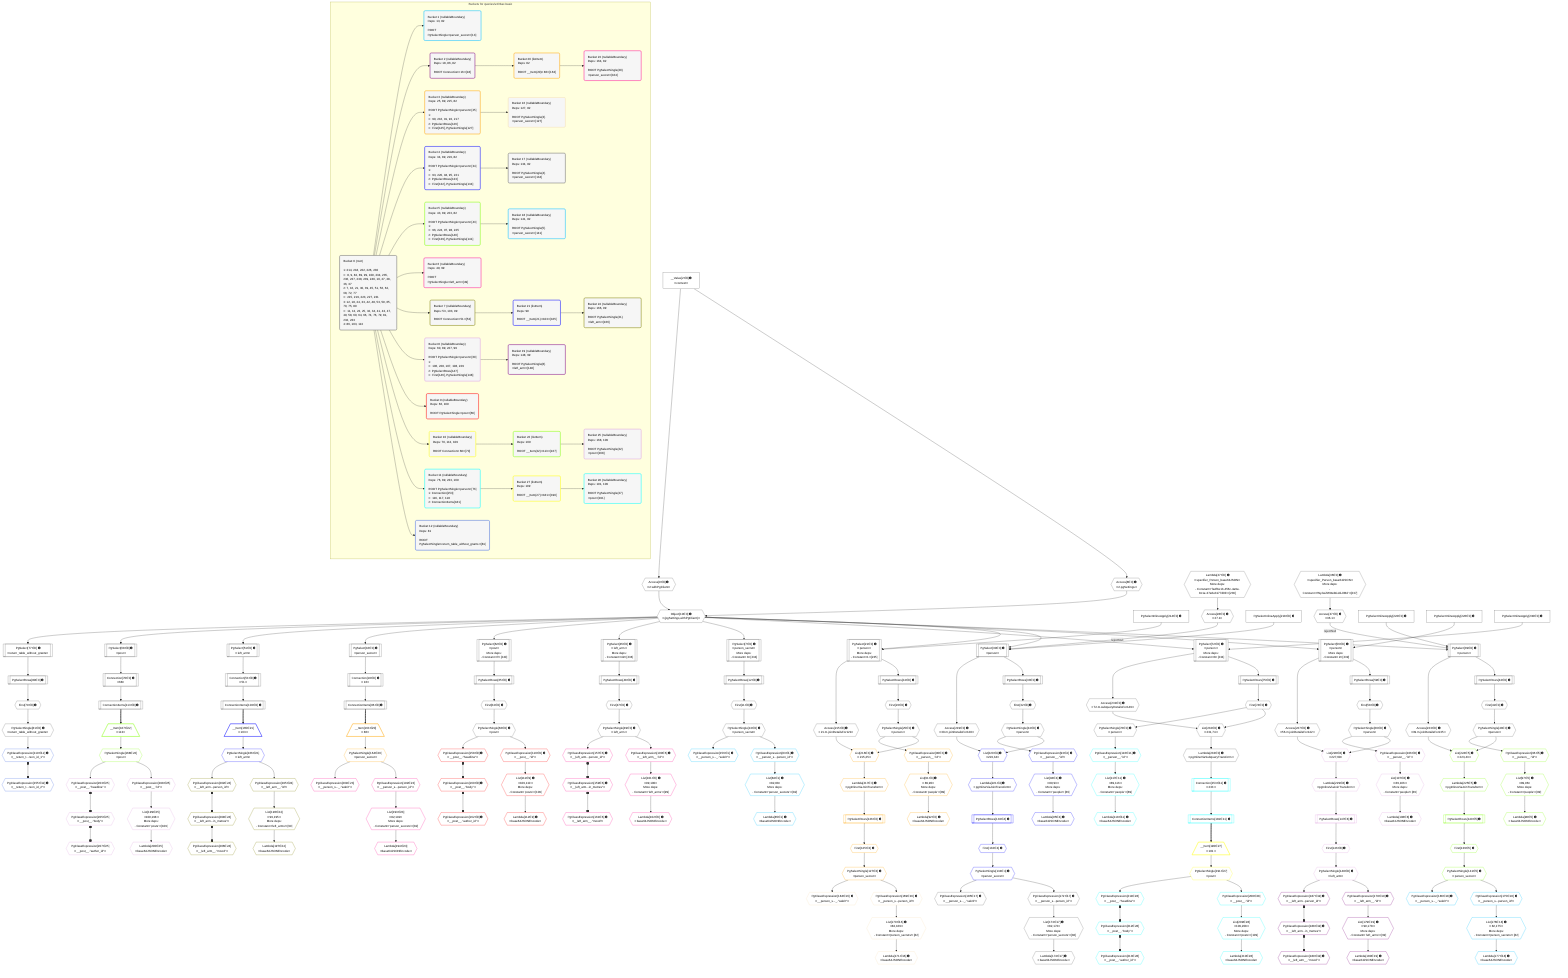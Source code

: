 %%{init: {'themeVariables': { 'fontSize': '12px'}}}%%
graph TD
    classDef path fill:#eee,stroke:#000,color:#000
    classDef plan fill:#fff,stroke-width:1px,color:#000
    classDef itemplan fill:#fff,stroke-width:2px,color:#000
    classDef unbatchedplan fill:#dff,stroke-width:1px,color:#000
    classDef sideeffectplan fill:#fcc,stroke-width:2px,color:#000
    classDef bucket fill:#f6f6f6,color:#000,stroke-width:2px,text-align:left

    subgraph "Buckets for queries/v4/rbac.basic"
    Bucket0("Bucket 0 (root)<br /><br />1: 214, 218, 222, 226, 230<br />ᐳ: 8, 9, 82, 89, 99, 109, 234, 235, 236, 237, 238, 239, 240, 10, 27, 28, 36, 37<br />2: 7, 16, 21, 30, 39, 45, 51, 56, 62, 68, 72, 77<br />ᐳ: 215, 219, 223, 227, 231<br />3: 12, 18, 24, 33, 42, 48, 53, 59, 65, 70, 75, 80<br />ᐳ: 11, 13, 23, 25, 32, 34, 41, 43, 47, 49, 58, 60, 64, 66, 74, 76, 79, 81, 232, 233<br />4: 86, 103, 113"):::bucket
    Bucket1("Bucket 1 (nullableBoundary)<br />Deps: 13, 82<br /><br />ROOT PgSelectSingleᐸperson_secretᐳ[13]"):::bucket
    Bucket2("Bucket 2 (nullableBoundary)<br />Deps: 18, 86, 82<br /><br />ROOT Connectionᐸ16ᐳ[18]"):::bucket
    Bucket3("Bucket 3 (nullableBoundary)<br />Deps: 25, 89, 215, 82<br /><br />ROOT PgSelectSingleᐸpersonᐳ[25]<br />1: <br />ᐳ: 90, 216, 91, 92, 217<br />2: PgSelectRows[126]<br />ᐳ: First[125], PgSelectSingle[127]"):::bucket
    Bucket4("Bucket 4 (nullableBoundary)<br />Deps: 34, 89, 219, 82<br /><br />ROOT PgSelectSingleᐸpersonᐳ[34]<br />1: <br />ᐳ: 93, 220, 94, 95, 221<br />2: PgSelectRows[133]<br />ᐳ: First[132], PgSelectSingle[134]"):::bucket
    Bucket5("Bucket 5 (nullableBoundary)<br />Deps: 43, 89, 223, 82<br /><br />ROOT PgSelectSingleᐸpersonᐳ[43]<br />1: <br />ᐳ: 96, 224, 97, 98, 225<br />2: PgSelectRows[140]<br />ᐳ: First[139], PgSelectSingle[141]"):::bucket
    Bucket6("Bucket 6 (nullableBoundary)<br />Deps: 49, 99<br /><br />ROOT PgSelectSingleᐸleft_armᐳ[49]"):::bucket
    Bucket7("Bucket 7 (nullableBoundary)<br />Deps: 53, 103, 99<br /><br />ROOT Connectionᐸ51ᐳ[53]"):::bucket
    Bucket8("Bucket 8 (nullableBoundary)<br />Deps: 60, 89, 227, 99<br /><br />ROOT PgSelectSingleᐸpersonᐳ[60]<br />1: <br />ᐳ: 106, 228, 107, 108, 229<br />2: PgSelectRows[147]<br />ᐳ: First[146], PgSelectSingle[148]"):::bucket
    Bucket9("Bucket 9 (nullableBoundary)<br />Deps: 66, 109<br /><br />ROOT PgSelectSingleᐸpostᐳ[66]"):::bucket
    Bucket10("Bucket 10 (nullableBoundary)<br />Deps: 70, 113, 109<br /><br />ROOT Connectionᐸ68ᐳ[70]"):::bucket
    Bucket11("Bucket 11 (nullableBoundary)<br />Deps: 76, 89, 233, 109<br /><br />ROOT PgSelectSingleᐸpersonᐳ[76]<br />1: Connection[153]<br />ᐳ: 116, 117, 118<br />2: ConnectionItems[181]"):::bucket
    Bucket12("Bucket 12 (nullableBoundary)<br />Deps: 81<br /><br />ROOT PgSelectSingleᐸreturn_table_without_grantsᐳ[81]"):::bucket
    Bucket16("Bucket 16 (nullableBoundary)<br />Deps: 127, 82<br /><br />ROOT PgSelectSingle{3}ᐸperson_secretᐳ[127]"):::bucket
    Bucket17("Bucket 17 (nullableBoundary)<br />Deps: 134, 82<br /><br />ROOT PgSelectSingle{4}ᐸperson_secretᐳ[134]"):::bucket
    Bucket18("Bucket 18 (nullableBoundary)<br />Deps: 141, 82<br /><br />ROOT PgSelectSingle{5}ᐸperson_secretᐳ[141]"):::bucket
    Bucket19("Bucket 19 (nullableBoundary)<br />Deps: 148, 99<br /><br />ROOT PgSelectSingle{8}ᐸleft_armᐳ[148]"):::bucket
    Bucket20("Bucket 20 (listItem)<br />Deps: 82<br /><br />ROOT __Item{20}ᐸ86ᐳ[163]"):::bucket
    Bucket21("Bucket 21 (listItem)<br />Deps: 99<br /><br />ROOT __Item{21}ᐸ103ᐳ[165]"):::bucket
    Bucket22("Bucket 22 (listItem)<br />Deps: 109<br /><br />ROOT __Item{22}ᐸ113ᐳ[167]"):::bucket
    Bucket23("Bucket 23 (nullableBoundary)<br />Deps: 164, 82<br /><br />ROOT PgSelectSingle{20}ᐸperson_secretᐳ[164]"):::bucket
    Bucket24("Bucket 24 (nullableBoundary)<br />Deps: 166, 99<br /><br />ROOT PgSelectSingle{21}ᐸleft_armᐳ[166]"):::bucket
    Bucket25("Bucket 25 (nullableBoundary)<br />Deps: 168, 109<br /><br />ROOT PgSelectSingle{22}ᐸpostᐳ[168]"):::bucket
    Bucket27("Bucket 27 (listItem)<br />Deps: 109<br /><br />ROOT __Item{27}ᐸ181ᐳ[190]"):::bucket
    Bucket28("Bucket 28 (nullableBoundary)<br />Deps: 191, 109<br /><br />ROOT PgSelectSingle{27}ᐸpostᐳ[191]"):::bucket
    end
    Bucket0 --> Bucket1 & Bucket2 & Bucket3 & Bucket4 & Bucket5 & Bucket6 & Bucket7 & Bucket8 & Bucket9 & Bucket10 & Bucket11 & Bucket12
    Bucket2 --> Bucket20
    Bucket3 --> Bucket16
    Bucket4 --> Bucket17
    Bucket5 --> Bucket18
    Bucket7 --> Bucket21
    Bucket8 --> Bucket19
    Bucket10 --> Bucket22
    Bucket11 --> Bucket27
    Bucket20 --> Bucket23
    Bucket21 --> Bucket24
    Bucket22 --> Bucket25
    Bucket27 --> Bucket28

    %% plan dependencies
    PgSelect21[["PgSelect[21∈0] ➊<br />ᐸpersonᐳ<br />More deps:<br />- Constantᐸ1ᐳ[235]"]]:::plan
    Object10{{"Object[10∈0] ➊<br />ᐸ{pgSettings,withPgClient}ᐳ"}}:::plan
    PgSelectInlineApply214["PgSelectInlineApply[214∈0] ➊"]:::plan
    Object10 & PgSelectInlineApply214 --> PgSelect21
    PgSelect30[["PgSelect[30∈0] ➊<br />ᐸpersonᐳ"]]:::plan
    Access28{{"Access[28∈0] ➊<br />ᐸ27.1ᐳ"}}:::plan
    PgSelectInlineApply218["PgSelectInlineApply[218∈0] ➊"]:::plan
    Access28 -->|rejectNull| PgSelect30
    Object10 & PgSelectInlineApply218 --> PgSelect30
    PgSelect39[["PgSelect[39∈0] ➊<br />ᐸpersonᐳ"]]:::plan
    Access37{{"Access[37∈0] ➊<br />ᐸ36.1ᐳ"}}:::plan
    PgSelectInlineApply222["PgSelectInlineApply[222∈0] ➊"]:::plan
    Access37 -->|rejectNull| PgSelect39
    Object10 & PgSelectInlineApply222 --> PgSelect39
    PgSelect56[["PgSelect[56∈0] ➊<br />ᐸpersonᐳ<br />More deps:<br />- Constantᐸ2ᐳ[239]"]]:::plan
    PgSelectInlineApply226["PgSelectInlineApply[226∈0] ➊"]:::plan
    Object10 & PgSelectInlineApply226 --> PgSelect56
    PgSelect72[["PgSelect[72∈0] ➊<br />ᐸpersonᐳ<br />More deps:<br />- Constantᐸ3ᐳ[234]"]]:::plan
    PgSelectInlineApply230["PgSelectInlineApply[230∈0] ➊"]:::plan
    Object10 & PgSelectInlineApply230 --> PgSelect72
    PgSelect7[["PgSelect[7∈0] ➊<br />ᐸperson_secretᐳ<br />More deps:<br />- Constantᐸ3ᐳ[234]"]]:::plan
    Object10 --> PgSelect7
    Access8{{"Access[8∈0] ➊<br />ᐸ2.pgSettingsᐳ"}}:::plan
    Access9{{"Access[9∈0] ➊<br />ᐸ2.withPgClientᐳ"}}:::plan
    Access8 & Access9 --> Object10
    PgSelect45[["PgSelect[45∈0] ➊<br />ᐸleft_armᐳ<br />More deps:<br />- Constantᐸ42ᐳ[238]"]]:::plan
    Object10 --> PgSelect45
    PgSelect62[["PgSelect[62∈0] ➊<br />ᐸpostᐳ<br />More deps:<br />- Constantᐸ7ᐳ[240]"]]:::plan
    Object10 --> PgSelect62
    List232{{"List[232∈0] ➊<br />ᐸ231,74ᐳ"}}:::plan
    Access231{{"Access[231∈0] ➊<br />ᐸ72.m.subqueryDetailsFor149ᐳ"}}:::plan
    First74{{"First[74∈0] ➊"}}:::plan
    Access231 & First74 --> List232
    __Value2["__Value[2∈0] ➊<br />ᐸcontextᐳ"]:::plan
    __Value2 --> Access8
    __Value2 --> Access9
    First11{{"First[11∈0] ➊"}}:::plan
    PgSelectRows12[["PgSelectRows[12∈0] ➊"]]:::plan
    PgSelectRows12 --> First11
    PgSelect7 --> PgSelectRows12
    PgSelectSingle13{{"PgSelectSingle[13∈0] ➊<br />ᐸperson_secretᐳ"}}:::plan
    First11 --> PgSelectSingle13
    PgSelect16[["PgSelect[16∈0] ➊<br />ᐸperson_secretᐳ"]]:::plan
    Object10 --> PgSelect16
    Connection18[["Connection[18∈0] ➊<br />ᐸ16ᐳ"]]:::plan
    PgSelect16 --> Connection18
    First23{{"First[23∈0] ➊"}}:::plan
    PgSelectRows24[["PgSelectRows[24∈0] ➊"]]:::plan
    PgSelectRows24 --> First23
    PgSelect21 --> PgSelectRows24
    PgSelectSingle25{{"PgSelectSingle[25∈0] ➊<br />ᐸpersonᐳ"}}:::plan
    First23 --> PgSelectSingle25
    Lambda27{{"Lambda[27∈0] ➊<br />ᐸspecifier_Person_base64JSONᐳ<br />More deps:<br />- Constantᐸ'fa4f3e13-456c-4a9e-8c1e-37a6e3177d0b'ᐳ[236]"}}:::plan
    Lambda27 --> Access28
    First32{{"First[32∈0] ➊"}}:::plan
    PgSelectRows33[["PgSelectRows[33∈0] ➊"]]:::plan
    PgSelectRows33 --> First32
    PgSelect30 --> PgSelectRows33
    PgSelectSingle34{{"PgSelectSingle[34∈0] ➊<br />ᐸpersonᐳ"}}:::plan
    First32 --> PgSelectSingle34
    Lambda36{{"Lambda[36∈0] ➊<br />ᐸspecifier_Person_base64JSONᐳ<br />More deps:<br />- Constantᐸ'WyJwZW9wbGUiLDBd'ᐳ[237]"}}:::plan
    Lambda36 --> Access37
    First41{{"First[41∈0] ➊"}}:::plan
    PgSelectRows42[["PgSelectRows[42∈0] ➊"]]:::plan
    PgSelectRows42 --> First41
    PgSelect39 --> PgSelectRows42
    PgSelectSingle43{{"PgSelectSingle[43∈0] ➊<br />ᐸpersonᐳ"}}:::plan
    First41 --> PgSelectSingle43
    First47{{"First[47∈0] ➊"}}:::plan
    PgSelectRows48[["PgSelectRows[48∈0] ➊"]]:::plan
    PgSelectRows48 --> First47
    PgSelect45 --> PgSelectRows48
    PgSelectSingle49{{"PgSelectSingle[49∈0] ➊<br />ᐸleft_armᐳ"}}:::plan
    First47 --> PgSelectSingle49
    PgSelect51[["PgSelect[51∈0] ➊<br />ᐸleft_armᐳ"]]:::plan
    Object10 --> PgSelect51
    Connection53[["Connection[53∈0] ➊<br />ᐸ51ᐳ"]]:::plan
    PgSelect51 --> Connection53
    First58{{"First[58∈0] ➊"}}:::plan
    PgSelectRows59[["PgSelectRows[59∈0] ➊"]]:::plan
    PgSelectRows59 --> First58
    PgSelect56 --> PgSelectRows59
    PgSelectSingle60{{"PgSelectSingle[60∈0] ➊<br />ᐸpersonᐳ"}}:::plan
    First58 --> PgSelectSingle60
    First64{{"First[64∈0] ➊"}}:::plan
    PgSelectRows65[["PgSelectRows[65∈0] ➊"]]:::plan
    PgSelectRows65 --> First64
    PgSelect62 --> PgSelectRows65
    PgSelectSingle66{{"PgSelectSingle[66∈0] ➊<br />ᐸpostᐳ"}}:::plan
    First64 --> PgSelectSingle66
    PgSelect68[["PgSelect[68∈0] ➊<br />ᐸpostᐳ"]]:::plan
    Object10 --> PgSelect68
    Connection70[["Connection[70∈0] ➊<br />ᐸ68ᐳ"]]:::plan
    PgSelect68 --> Connection70
    PgSelectRows75[["PgSelectRows[75∈0] ➊"]]:::plan
    PgSelectRows75 --> First74
    PgSelect72 --> PgSelectRows75
    PgSelectSingle76{{"PgSelectSingle[76∈0] ➊<br />ᐸpersonᐳ"}}:::plan
    First74 --> PgSelectSingle76
    PgSelect77[["PgSelect[77∈0] ➊<br />ᐸreturn_table_without_grantsᐳ"]]:::plan
    Object10 --> PgSelect77
    First79{{"First[79∈0] ➊"}}:::plan
    PgSelectRows80[["PgSelectRows[80∈0] ➊"]]:::plan
    PgSelectRows80 --> First79
    PgSelect77 --> PgSelectRows80
    PgSelectSingle81{{"PgSelectSingle[81∈0] ➊<br />ᐸreturn_table_without_grantsᐳ"}}:::plan
    First79 --> PgSelectSingle81
    ConnectionItems86[["ConnectionItems[86∈0] ➊"]]:::plan
    Connection18 --> ConnectionItems86
    ConnectionItems103[["ConnectionItems[103∈0] ➊"]]:::plan
    Connection53 --> ConnectionItems103
    ConnectionItems113[["ConnectionItems[113∈0] ➊"]]:::plan
    Connection70 --> ConnectionItems113
    Access215{{"Access[215∈0] ➊<br />ᐸ21.m.joinDetailsFor121ᐳ"}}:::plan
    PgSelect21 --> Access215
    Access219{{"Access[219∈0] ➊<br />ᐸ30.m.joinDetailsFor128ᐳ"}}:::plan
    PgSelect30 --> Access219
    Access223{{"Access[223∈0] ➊<br />ᐸ39.m.joinDetailsFor135ᐳ"}}:::plan
    PgSelect39 --> Access223
    Access227{{"Access[227∈0] ➊<br />ᐸ56.m.joinDetailsFor142ᐳ"}}:::plan
    PgSelect56 --> Access227
    PgSelect72 --> Access231
    Lambda233{{"Lambda[233∈0] ➊<br />ᐸpgInlineViaSubqueryTransformᐳ"}}:::plan
    List232 --> Lambda233
    List84{{"List[84∈1] ➊<br />ᐸ82,83ᐳ<br />More deps:<br />- Constantᐸ'person_secrets'ᐳ[82]"}}:::plan
    PgClassExpression83{{"PgClassExpression[83∈1] ➊<br />ᐸ__person_s...person_id”ᐳ"}}:::plan
    PgClassExpression83 --> List84
    PgSelectSingle13 --> PgClassExpression83
    Lambda85{{"Lambda[85∈1] ➊<br />ᐸbase64JSONEncodeᐳ"}}:::plan
    List84 --> Lambda85
    PgClassExpression156{{"PgClassExpression[156∈1] ➊<br />ᐸ__person_s..._.”sekrit”ᐳ"}}:::plan
    PgSelectSingle13 --> PgClassExpression156
    List91{{"List[91∈3] ➊<br />ᐸ89,90ᐳ<br />More deps:<br />- Constantᐸ'people'ᐳ[89]"}}:::plan
    PgClassExpression90{{"PgClassExpression[90∈3] ➊<br />ᐸ__person__.”id”ᐳ"}}:::plan
    PgClassExpression90 --> List91
    List216{{"List[216∈3] ➊<br />ᐸ215,25ᐳ"}}:::plan
    Access215 & PgSelectSingle25 --> List216
    PgSelectSingle25 --> PgClassExpression90
    Lambda92{{"Lambda[92∈3] ➊<br />ᐸbase64JSONEncodeᐳ"}}:::plan
    List91 --> Lambda92
    First125{{"First[125∈3] ➊"}}:::plan
    PgSelectRows126[["PgSelectRows[126∈3] ➊"]]:::plan
    PgSelectRows126 --> First125
    Lambda217{{"Lambda[217∈3] ➊<br />ᐸpgInlineViaJoinTransformᐳ"}}:::plan
    Lambda217 --> PgSelectRows126
    PgSelectSingle127{{"PgSelectSingle[127∈3] ➊<br />ᐸperson_secretᐳ"}}:::plan
    First125 --> PgSelectSingle127
    List216 --> Lambda217
    List94{{"List[94∈4] ➊<br />ᐸ89,93ᐳ<br />More deps:<br />- Constantᐸ'people'ᐳ[89]"}}:::plan
    PgClassExpression93{{"PgClassExpression[93∈4] ➊<br />ᐸ__person__.”id”ᐳ"}}:::plan
    PgClassExpression93 --> List94
    List220{{"List[220∈4] ➊<br />ᐸ219,34ᐳ"}}:::plan
    Access219 & PgSelectSingle34 --> List220
    PgSelectSingle34 --> PgClassExpression93
    Lambda95{{"Lambda[95∈4] ➊<br />ᐸbase64JSONEncodeᐳ"}}:::plan
    List94 --> Lambda95
    First132{{"First[132∈4] ➊"}}:::plan
    PgSelectRows133[["PgSelectRows[133∈4] ➊"]]:::plan
    PgSelectRows133 --> First132
    Lambda221{{"Lambda[221∈4] ➊<br />ᐸpgInlineViaJoinTransformᐳ"}}:::plan
    Lambda221 --> PgSelectRows133
    PgSelectSingle134{{"PgSelectSingle[134∈4] ➊<br />ᐸperson_secretᐳ"}}:::plan
    First132 --> PgSelectSingle134
    List220 --> Lambda221
    List97{{"List[97∈5] ➊<br />ᐸ89,96ᐳ<br />More deps:<br />- Constantᐸ'people'ᐳ[89]"}}:::plan
    PgClassExpression96{{"PgClassExpression[96∈5] ➊<br />ᐸ__person__.”id”ᐳ"}}:::plan
    PgClassExpression96 --> List97
    List224{{"List[224∈5] ➊<br />ᐸ223,43ᐳ"}}:::plan
    Access223 & PgSelectSingle43 --> List224
    PgSelectSingle43 --> PgClassExpression96
    Lambda98{{"Lambda[98∈5] ➊<br />ᐸbase64JSONEncodeᐳ"}}:::plan
    List97 --> Lambda98
    First139{{"First[139∈5] ➊"}}:::plan
    PgSelectRows140[["PgSelectRows[140∈5] ➊"]]:::plan
    PgSelectRows140 --> First139
    Lambda225{{"Lambda[225∈5] ➊<br />ᐸpgInlineViaJoinTransformᐳ"}}:::plan
    Lambda225 --> PgSelectRows140
    PgSelectSingle141{{"PgSelectSingle[141∈5] ➊<br />ᐸperson_secretᐳ"}}:::plan
    First139 --> PgSelectSingle141
    List224 --> Lambda225
    List101{{"List[101∈6] ➊<br />ᐸ99,100ᐳ<br />More deps:<br />- Constantᐸ'left_arms'ᐳ[99]"}}:::plan
    PgClassExpression100{{"PgClassExpression[100∈6] ➊<br />ᐸ__left_arm__.”id”ᐳ"}}:::plan
    PgClassExpression100 --> List101
    PgSelectSingle49 --> PgClassExpression100
    Lambda102{{"Lambda[102∈6] ➊<br />ᐸbase64JSONEncodeᐳ"}}:::plan
    List101 --> Lambda102
    PgClassExpression157{{"PgClassExpression[157∈6] ➊<br />ᐸ__left_arm...person_id”ᐳ"}}:::plan
    PgSelectSingle49 --> PgClassExpression157
    PgClassExpression159{{"PgClassExpression[159∈6] ➊<br />ᐸ__left_arm...in_metres”ᐳ"}}:::plan
    PgClassExpression157 o--o PgClassExpression159
    PgClassExpression161{{"PgClassExpression[161∈6] ➊<br />ᐸ__left_arm__.”mood”ᐳ"}}:::plan
    PgClassExpression159 o--o PgClassExpression161
    List107{{"List[107∈8] ➊<br />ᐸ89,106ᐳ<br />More deps:<br />- Constantᐸ'people'ᐳ[89]"}}:::plan
    PgClassExpression106{{"PgClassExpression[106∈8] ➊<br />ᐸ__person__.”id”ᐳ"}}:::plan
    PgClassExpression106 --> List107
    List228{{"List[228∈8] ➊<br />ᐸ227,60ᐳ"}}:::plan
    Access227 & PgSelectSingle60 --> List228
    PgSelectSingle60 --> PgClassExpression106
    Lambda108{{"Lambda[108∈8] ➊<br />ᐸbase64JSONEncodeᐳ"}}:::plan
    List107 --> Lambda108
    First146{{"First[146∈8] ➊"}}:::plan
    PgSelectRows147[["PgSelectRows[147∈8] ➊"]]:::plan
    PgSelectRows147 --> First146
    Lambda229{{"Lambda[229∈8] ➊<br />ᐸpgInlineViaJoinTransformᐳ"}}:::plan
    Lambda229 --> PgSelectRows147
    PgSelectSingle148{{"PgSelectSingle[148∈8] ➊<br />ᐸleft_armᐳ"}}:::plan
    First146 --> PgSelectSingle148
    List228 --> Lambda229
    List111{{"List[111∈9] ➊<br />ᐸ109,110ᐳ<br />More deps:<br />- Constantᐸ'posts'ᐳ[109]"}}:::plan
    PgClassExpression110{{"PgClassExpression[110∈9] ➊<br />ᐸ__post__.”id”ᐳ"}}:::plan
    PgClassExpression110 --> List111
    PgSelectSingle66 --> PgClassExpression110
    Lambda112{{"Lambda[112∈9] ➊<br />ᐸbase64JSONEncodeᐳ"}}:::plan
    List111 --> Lambda112
    PgClassExpression158{{"PgClassExpression[158∈9] ➊<br />ᐸ__post__.”headline”ᐳ"}}:::plan
    PgSelectSingle66 --> PgClassExpression158
    PgClassExpression160{{"PgClassExpression[160∈9] ➊<br />ᐸ__post__.”body”ᐳ"}}:::plan
    PgClassExpression158 o--o PgClassExpression160
    PgClassExpression162{{"PgClassExpression[162∈9] ➊<br />ᐸ__post__.”author_id”ᐳ"}}:::plan
    PgClassExpression160 o--o PgClassExpression162
    List117{{"List[117∈11] ➊<br />ᐸ89,116ᐳ<br />More deps:<br />- Constantᐸ'people'ᐳ[89]"}}:::plan
    PgClassExpression116{{"PgClassExpression[116∈11] ➊<br />ᐸ__person__.”id”ᐳ"}}:::plan
    PgClassExpression116 --> List117
    PgSelectSingle76 --> PgClassExpression116
    Lambda118{{"Lambda[118∈11] ➊<br />ᐸbase64JSONEncodeᐳ"}}:::plan
    List117 --> Lambda118
    Connection153[["Connection[153∈11] ➊<br />ᐸ233ᐳ"]]:::plan
    Lambda233 --> Connection153
    ConnectionItems181[["ConnectionItems[181∈11] ➊"]]:::plan
    Connection153 --> ConnectionItems181
    PgClassExpression119{{"PgClassExpression[119∈12] ➊<br />ᐸ__return_t...rson_id_1”ᐳ"}}:::plan
    PgSelectSingle81 --> PgClassExpression119
    PgClassExpression155{{"PgClassExpression[155∈12] ➊<br />ᐸ__return_t...rson_id_2”ᐳ"}}:::plan
    PgClassExpression119 o--o PgClassExpression155
    List170{{"List[170∈16] ➊<br />ᐸ82,169ᐳ<br />More deps:<br />- Constantᐸ'person_secrets'ᐳ[82]"}}:::plan
    PgClassExpression169{{"PgClassExpression[169∈16] ➊<br />ᐸ__person_s...person_id”ᐳ"}}:::plan
    PgClassExpression169 --> List170
    PgSelectSingle127 --> PgClassExpression169
    Lambda171{{"Lambda[171∈16] ➊<br />ᐸbase64JSONEncodeᐳ"}}:::plan
    List170 --> Lambda171
    PgClassExpression184{{"PgClassExpression[184∈16] ➊<br />ᐸ__person_s..._.”sekrit”ᐳ"}}:::plan
    PgSelectSingle127 --> PgClassExpression184
    List173{{"List[173∈17] ➊<br />ᐸ82,172ᐳ<br />More deps:<br />- Constantᐸ'person_secrets'ᐳ[82]"}}:::plan
    PgClassExpression172{{"PgClassExpression[172∈17] ➊<br />ᐸ__person_s...person_id”ᐳ"}}:::plan
    PgClassExpression172 --> List173
    PgSelectSingle134 --> PgClassExpression172
    Lambda174{{"Lambda[174∈17] ➊<br />ᐸbase64JSONEncodeᐳ"}}:::plan
    List173 --> Lambda174
    PgClassExpression185{{"PgClassExpression[185∈17] ➊<br />ᐸ__person_s..._.”sekrit”ᐳ"}}:::plan
    PgSelectSingle134 --> PgClassExpression185
    List176{{"List[176∈18] ➊<br />ᐸ82,175ᐳ<br />More deps:<br />- Constantᐸ'person_secrets'ᐳ[82]"}}:::plan
    PgClassExpression175{{"PgClassExpression[175∈18] ➊<br />ᐸ__person_s...person_id”ᐳ"}}:::plan
    PgClassExpression175 --> List176
    PgSelectSingle141 --> PgClassExpression175
    Lambda177{{"Lambda[177∈18] ➊<br />ᐸbase64JSONEncodeᐳ"}}:::plan
    List176 --> Lambda177
    PgClassExpression186{{"PgClassExpression[186∈18] ➊<br />ᐸ__person_s..._.”sekrit”ᐳ"}}:::plan
    PgSelectSingle141 --> PgClassExpression186
    List179{{"List[179∈19] ➊<br />ᐸ99,178ᐳ<br />More deps:<br />- Constantᐸ'left_arms'ᐳ[99]"}}:::plan
    PgClassExpression178{{"PgClassExpression[178∈19] ➊<br />ᐸ__left_arm__.”id”ᐳ"}}:::plan
    PgClassExpression178 --> List179
    PgSelectSingle148 --> PgClassExpression178
    Lambda180{{"Lambda[180∈19] ➊<br />ᐸbase64JSONEncodeᐳ"}}:::plan
    List179 --> Lambda180
    PgClassExpression187{{"PgClassExpression[187∈19] ➊<br />ᐸ__left_arm...person_id”ᐳ"}}:::plan
    PgSelectSingle148 --> PgClassExpression187
    PgClassExpression188{{"PgClassExpression[188∈19] ➊<br />ᐸ__left_arm...in_metres”ᐳ"}}:::plan
    PgClassExpression187 o--o PgClassExpression188
    PgClassExpression189{{"PgClassExpression[189∈19] ➊<br />ᐸ__left_arm__.”mood”ᐳ"}}:::plan
    PgClassExpression188 o--o PgClassExpression189
    __Item163[/"__Item[163∈20]<br />ᐸ86ᐳ"\]:::itemplan
    ConnectionItems86 ==> __Item163
    PgSelectSingle164{{"PgSelectSingle[164∈20]<br />ᐸperson_secretᐳ"}}:::plan
    __Item163 --> PgSelectSingle164
    __Item165[/"__Item[165∈21]<br />ᐸ103ᐳ"\]:::itemplan
    ConnectionItems103 ==> __Item165
    PgSelectSingle166{{"PgSelectSingle[166∈21]<br />ᐸleft_armᐳ"}}:::plan
    __Item165 --> PgSelectSingle166
    __Item167[/"__Item[167∈22]<br />ᐸ113ᐳ"\]:::itemplan
    ConnectionItems113 ==> __Item167
    PgSelectSingle168{{"PgSelectSingle[168∈22]<br />ᐸpostᐳ"}}:::plan
    __Item167 --> PgSelectSingle168
    List193{{"List[193∈23]<br />ᐸ82,192ᐳ<br />More deps:<br />- Constantᐸ'person_secrets'ᐳ[82]"}}:::plan
    PgClassExpression192{{"PgClassExpression[192∈23]<br />ᐸ__person_s...person_id”ᐳ"}}:::plan
    PgClassExpression192 --> List193
    PgSelectSingle164 --> PgClassExpression192
    Lambda194{{"Lambda[194∈23]<br />ᐸbase64JSONEncodeᐳ"}}:::plan
    List193 --> Lambda194
    PgClassExpression201{{"PgClassExpression[201∈23]<br />ᐸ__person_s..._.”sekrit”ᐳ"}}:::plan
    PgSelectSingle164 --> PgClassExpression201
    List196{{"List[196∈24]<br />ᐸ99,195ᐳ<br />More deps:<br />- Constantᐸ'left_arms'ᐳ[99]"}}:::plan
    PgClassExpression195{{"PgClassExpression[195∈24]<br />ᐸ__left_arm__.”id”ᐳ"}}:::plan
    PgClassExpression195 --> List196
    PgSelectSingle166 --> PgClassExpression195
    Lambda197{{"Lambda[197∈24]<br />ᐸbase64JSONEncodeᐳ"}}:::plan
    List196 --> Lambda197
    PgClassExpression202{{"PgClassExpression[202∈24]<br />ᐸ__left_arm...person_id”ᐳ"}}:::plan
    PgSelectSingle166 --> PgClassExpression202
    PgClassExpression204{{"PgClassExpression[204∈24]<br />ᐸ__left_arm...in_metres”ᐳ"}}:::plan
    PgClassExpression202 o--o PgClassExpression204
    PgClassExpression206{{"PgClassExpression[206∈24]<br />ᐸ__left_arm__.”mood”ᐳ"}}:::plan
    PgClassExpression204 o--o PgClassExpression206
    List199{{"List[199∈25]<br />ᐸ109,198ᐳ<br />More deps:<br />- Constantᐸ'posts'ᐳ[109]"}}:::plan
    PgClassExpression198{{"PgClassExpression[198∈25]<br />ᐸ__post__.”id”ᐳ"}}:::plan
    PgClassExpression198 --> List199
    PgSelectSingle168 --> PgClassExpression198
    Lambda200{{"Lambda[200∈25]<br />ᐸbase64JSONEncodeᐳ"}}:::plan
    List199 --> Lambda200
    PgClassExpression203{{"PgClassExpression[203∈25]<br />ᐸ__post__.”headline”ᐳ"}}:::plan
    PgSelectSingle168 --> PgClassExpression203
    PgClassExpression205{{"PgClassExpression[205∈25]<br />ᐸ__post__.”body”ᐳ"}}:::plan
    PgClassExpression203 o--o PgClassExpression205
    PgClassExpression207{{"PgClassExpression[207∈25]<br />ᐸ__post__.”author_id”ᐳ"}}:::plan
    PgClassExpression205 o--o PgClassExpression207
    __Item190[/"__Item[190∈27]<br />ᐸ181ᐳ"\]:::itemplan
    ConnectionItems181 ==> __Item190
    PgSelectSingle191{{"PgSelectSingle[191∈27]<br />ᐸpostᐳ"}}:::plan
    __Item190 --> PgSelectSingle191
    List209{{"List[209∈28]<br />ᐸ109,208ᐳ<br />More deps:<br />- Constantᐸ'posts'ᐳ[109]"}}:::plan
    PgClassExpression208{{"PgClassExpression[208∈28]<br />ᐸ__post__.”id”ᐳ"}}:::plan
    PgClassExpression208 --> List209
    PgSelectSingle191 --> PgClassExpression208
    Lambda210{{"Lambda[210∈28]<br />ᐸbase64JSONEncodeᐳ"}}:::plan
    List209 --> Lambda210
    PgClassExpression211{{"PgClassExpression[211∈28]<br />ᐸ__post__.”headline”ᐳ"}}:::plan
    PgSelectSingle191 --> PgClassExpression211
    PgClassExpression212{{"PgClassExpression[212∈28]<br />ᐸ__post__.”body”ᐳ"}}:::plan
    PgClassExpression211 o--o PgClassExpression212
    PgClassExpression213{{"PgClassExpression[213∈28]<br />ᐸ__post__.”author_id”ᐳ"}}:::plan
    PgClassExpression212 o--o PgClassExpression213

    %% define steps
    classDef bucket0 stroke:#696969
    class Bucket0,__Value2,PgSelect7,Access8,Access9,Object10,First11,PgSelectRows12,PgSelectSingle13,PgSelect16,Connection18,PgSelect21,First23,PgSelectRows24,PgSelectSingle25,Lambda27,Access28,PgSelect30,First32,PgSelectRows33,PgSelectSingle34,Lambda36,Access37,PgSelect39,First41,PgSelectRows42,PgSelectSingle43,PgSelect45,First47,PgSelectRows48,PgSelectSingle49,PgSelect51,Connection53,PgSelect56,First58,PgSelectRows59,PgSelectSingle60,PgSelect62,First64,PgSelectRows65,PgSelectSingle66,PgSelect68,Connection70,PgSelect72,First74,PgSelectRows75,PgSelectSingle76,PgSelect77,First79,PgSelectRows80,PgSelectSingle81,ConnectionItems86,ConnectionItems103,ConnectionItems113,PgSelectInlineApply214,Access215,PgSelectInlineApply218,Access219,PgSelectInlineApply222,Access223,PgSelectInlineApply226,Access227,PgSelectInlineApply230,Access231,List232,Lambda233 bucket0
    classDef bucket1 stroke:#00bfff
    class Bucket1,PgClassExpression83,List84,Lambda85,PgClassExpression156 bucket1
    classDef bucket2 stroke:#7f007f
    class Bucket2 bucket2
    classDef bucket3 stroke:#ffa500
    class Bucket3,PgClassExpression90,List91,Lambda92,First125,PgSelectRows126,PgSelectSingle127,List216,Lambda217 bucket3
    classDef bucket4 stroke:#0000ff
    class Bucket4,PgClassExpression93,List94,Lambda95,First132,PgSelectRows133,PgSelectSingle134,List220,Lambda221 bucket4
    classDef bucket5 stroke:#7fff00
    class Bucket5,PgClassExpression96,List97,Lambda98,First139,PgSelectRows140,PgSelectSingle141,List224,Lambda225 bucket5
    classDef bucket6 stroke:#ff1493
    class Bucket6,PgClassExpression100,List101,Lambda102,PgClassExpression157,PgClassExpression159,PgClassExpression161 bucket6
    classDef bucket7 stroke:#808000
    class Bucket7 bucket7
    classDef bucket8 stroke:#dda0dd
    class Bucket8,PgClassExpression106,List107,Lambda108,First146,PgSelectRows147,PgSelectSingle148,List228,Lambda229 bucket8
    classDef bucket9 stroke:#ff0000
    class Bucket9,PgClassExpression110,List111,Lambda112,PgClassExpression158,PgClassExpression160,PgClassExpression162 bucket9
    classDef bucket10 stroke:#ffff00
    class Bucket10 bucket10
    classDef bucket11 stroke:#00ffff
    class Bucket11,PgClassExpression116,List117,Lambda118,Connection153,ConnectionItems181 bucket11
    classDef bucket12 stroke:#4169e1
    class Bucket12,PgClassExpression119,PgClassExpression155 bucket12
    classDef bucket16 stroke:#f5deb3
    class Bucket16,PgClassExpression169,List170,Lambda171,PgClassExpression184 bucket16
    classDef bucket17 stroke:#696969
    class Bucket17,PgClassExpression172,List173,Lambda174,PgClassExpression185 bucket17
    classDef bucket18 stroke:#00bfff
    class Bucket18,PgClassExpression175,List176,Lambda177,PgClassExpression186 bucket18
    classDef bucket19 stroke:#7f007f
    class Bucket19,PgClassExpression178,List179,Lambda180,PgClassExpression187,PgClassExpression188,PgClassExpression189 bucket19
    classDef bucket20 stroke:#ffa500
    class Bucket20,__Item163,PgSelectSingle164 bucket20
    classDef bucket21 stroke:#0000ff
    class Bucket21,__Item165,PgSelectSingle166 bucket21
    classDef bucket22 stroke:#7fff00
    class Bucket22,__Item167,PgSelectSingle168 bucket22
    classDef bucket23 stroke:#ff1493
    class Bucket23,PgClassExpression192,List193,Lambda194,PgClassExpression201 bucket23
    classDef bucket24 stroke:#808000
    class Bucket24,PgClassExpression195,List196,Lambda197,PgClassExpression202,PgClassExpression204,PgClassExpression206 bucket24
    classDef bucket25 stroke:#dda0dd
    class Bucket25,PgClassExpression198,List199,Lambda200,PgClassExpression203,PgClassExpression205,PgClassExpression207 bucket25
    classDef bucket27 stroke:#ffff00
    class Bucket27,__Item190,PgSelectSingle191 bucket27
    classDef bucket28 stroke:#00ffff
    class Bucket28,PgClassExpression208,List209,Lambda210,PgClassExpression211,PgClassExpression212,PgClassExpression213 bucket28